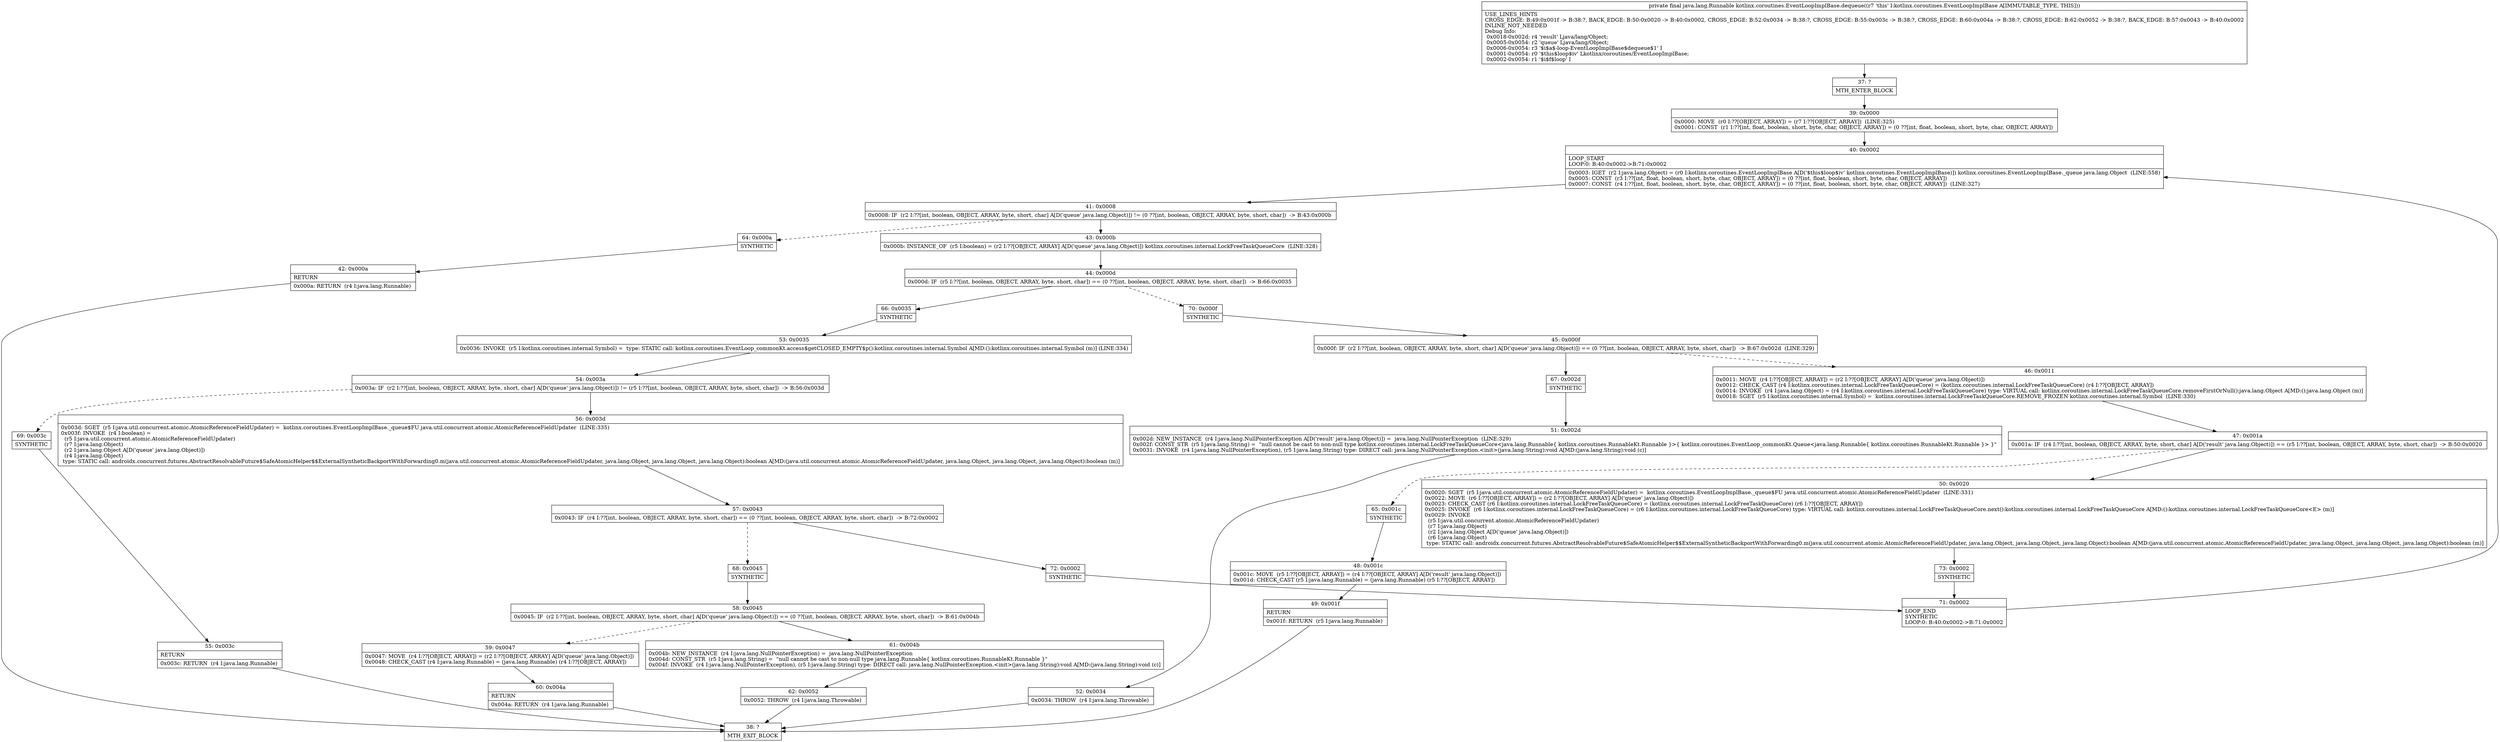 digraph "CFG forkotlinx.coroutines.EventLoopImplBase.dequeue()Ljava\/lang\/Runnable;" {
Node_37 [shape=record,label="{37\:\ ?|MTH_ENTER_BLOCK\l}"];
Node_39 [shape=record,label="{39\:\ 0x0000|0x0000: MOVE  (r0 I:??[OBJECT, ARRAY]) = (r7 I:??[OBJECT, ARRAY])  (LINE:325)\l0x0001: CONST  (r1 I:??[int, float, boolean, short, byte, char, OBJECT, ARRAY]) = (0 ??[int, float, boolean, short, byte, char, OBJECT, ARRAY]) \l}"];
Node_40 [shape=record,label="{40\:\ 0x0002|LOOP_START\lLOOP:0: B:40:0x0002\-\>B:71:0x0002\l|0x0003: IGET  (r2 I:java.lang.Object) = (r0 I:kotlinx.coroutines.EventLoopImplBase A[D('$this$loop$iv' kotlinx.coroutines.EventLoopImplBase)]) kotlinx.coroutines.EventLoopImplBase._queue java.lang.Object  (LINE:558)\l0x0005: CONST  (r3 I:??[int, float, boolean, short, byte, char, OBJECT, ARRAY]) = (0 ??[int, float, boolean, short, byte, char, OBJECT, ARRAY]) \l0x0007: CONST  (r4 I:??[int, float, boolean, short, byte, char, OBJECT, ARRAY]) = (0 ??[int, float, boolean, short, byte, char, OBJECT, ARRAY])  (LINE:327)\l}"];
Node_41 [shape=record,label="{41\:\ 0x0008|0x0008: IF  (r2 I:??[int, boolean, OBJECT, ARRAY, byte, short, char] A[D('queue' java.lang.Object)]) != (0 ??[int, boolean, OBJECT, ARRAY, byte, short, char])  \-\> B:43:0x000b \l}"];
Node_43 [shape=record,label="{43\:\ 0x000b|0x000b: INSTANCE_OF  (r5 I:boolean) = (r2 I:??[OBJECT, ARRAY] A[D('queue' java.lang.Object)]) kotlinx.coroutines.internal.LockFreeTaskQueueCore  (LINE:328)\l}"];
Node_44 [shape=record,label="{44\:\ 0x000d|0x000d: IF  (r5 I:??[int, boolean, OBJECT, ARRAY, byte, short, char]) == (0 ??[int, boolean, OBJECT, ARRAY, byte, short, char])  \-\> B:66:0x0035 \l}"];
Node_66 [shape=record,label="{66\:\ 0x0035|SYNTHETIC\l}"];
Node_53 [shape=record,label="{53\:\ 0x0035|0x0036: INVOKE  (r5 I:kotlinx.coroutines.internal.Symbol) =  type: STATIC call: kotlinx.coroutines.EventLoop_commonKt.access$getCLOSED_EMPTY$p():kotlinx.coroutines.internal.Symbol A[MD:():kotlinx.coroutines.internal.Symbol (m)] (LINE:334)\l}"];
Node_54 [shape=record,label="{54\:\ 0x003a|0x003a: IF  (r2 I:??[int, boolean, OBJECT, ARRAY, byte, short, char] A[D('queue' java.lang.Object)]) != (r5 I:??[int, boolean, OBJECT, ARRAY, byte, short, char])  \-\> B:56:0x003d \l}"];
Node_56 [shape=record,label="{56\:\ 0x003d|0x003d: SGET  (r5 I:java.util.concurrent.atomic.AtomicReferenceFieldUpdater) =  kotlinx.coroutines.EventLoopImplBase._queue$FU java.util.concurrent.atomic.AtomicReferenceFieldUpdater  (LINE:335)\l0x003f: INVOKE  (r4 I:boolean) = \l  (r5 I:java.util.concurrent.atomic.AtomicReferenceFieldUpdater)\l  (r7 I:java.lang.Object)\l  (r2 I:java.lang.Object A[D('queue' java.lang.Object)])\l  (r4 I:java.lang.Object)\l type: STATIC call: androidx.concurrent.futures.AbstractResolvableFuture$SafeAtomicHelper$$ExternalSyntheticBackportWithForwarding0.m(java.util.concurrent.atomic.AtomicReferenceFieldUpdater, java.lang.Object, java.lang.Object, java.lang.Object):boolean A[MD:(java.util.concurrent.atomic.AtomicReferenceFieldUpdater, java.lang.Object, java.lang.Object, java.lang.Object):boolean (m)]\l}"];
Node_57 [shape=record,label="{57\:\ 0x0043|0x0043: IF  (r4 I:??[int, boolean, OBJECT, ARRAY, byte, short, char]) == (0 ??[int, boolean, OBJECT, ARRAY, byte, short, char])  \-\> B:72:0x0002 \l}"];
Node_68 [shape=record,label="{68\:\ 0x0045|SYNTHETIC\l}"];
Node_58 [shape=record,label="{58\:\ 0x0045|0x0045: IF  (r2 I:??[int, boolean, OBJECT, ARRAY, byte, short, char] A[D('queue' java.lang.Object)]) == (0 ??[int, boolean, OBJECT, ARRAY, byte, short, char])  \-\> B:61:0x004b \l}"];
Node_59 [shape=record,label="{59\:\ 0x0047|0x0047: MOVE  (r4 I:??[OBJECT, ARRAY]) = (r2 I:??[OBJECT, ARRAY] A[D('queue' java.lang.Object)]) \l0x0048: CHECK_CAST (r4 I:java.lang.Runnable) = (java.lang.Runnable) (r4 I:??[OBJECT, ARRAY]) \l}"];
Node_60 [shape=record,label="{60\:\ 0x004a|RETURN\l|0x004a: RETURN  (r4 I:java.lang.Runnable) \l}"];
Node_38 [shape=record,label="{38\:\ ?|MTH_EXIT_BLOCK\l}"];
Node_61 [shape=record,label="{61\:\ 0x004b|0x004b: NEW_INSTANCE  (r4 I:java.lang.NullPointerException) =  java.lang.NullPointerException \l0x004d: CONST_STR  (r5 I:java.lang.String) =  \"null cannot be cast to non\-null type java.lang.Runnable\{ kotlinx.coroutines.RunnableKt.Runnable \}\" \l0x004f: INVOKE  (r4 I:java.lang.NullPointerException), (r5 I:java.lang.String) type: DIRECT call: java.lang.NullPointerException.\<init\>(java.lang.String):void A[MD:(java.lang.String):void (c)]\l}"];
Node_62 [shape=record,label="{62\:\ 0x0052|0x0052: THROW  (r4 I:java.lang.Throwable) \l}"];
Node_72 [shape=record,label="{72\:\ 0x0002|SYNTHETIC\l}"];
Node_71 [shape=record,label="{71\:\ 0x0002|LOOP_END\lSYNTHETIC\lLOOP:0: B:40:0x0002\-\>B:71:0x0002\l}"];
Node_69 [shape=record,label="{69\:\ 0x003c|SYNTHETIC\l}"];
Node_55 [shape=record,label="{55\:\ 0x003c|RETURN\l|0x003c: RETURN  (r4 I:java.lang.Runnable) \l}"];
Node_70 [shape=record,label="{70\:\ 0x000f|SYNTHETIC\l}"];
Node_45 [shape=record,label="{45\:\ 0x000f|0x000f: IF  (r2 I:??[int, boolean, OBJECT, ARRAY, byte, short, char] A[D('queue' java.lang.Object)]) == (0 ??[int, boolean, OBJECT, ARRAY, byte, short, char])  \-\> B:67:0x002d  (LINE:329)\l}"];
Node_46 [shape=record,label="{46\:\ 0x0011|0x0011: MOVE  (r4 I:??[OBJECT, ARRAY]) = (r2 I:??[OBJECT, ARRAY] A[D('queue' java.lang.Object)]) \l0x0012: CHECK_CAST (r4 I:kotlinx.coroutines.internal.LockFreeTaskQueueCore) = (kotlinx.coroutines.internal.LockFreeTaskQueueCore) (r4 I:??[OBJECT, ARRAY]) \l0x0014: INVOKE  (r4 I:java.lang.Object) = (r4 I:kotlinx.coroutines.internal.LockFreeTaskQueueCore) type: VIRTUAL call: kotlinx.coroutines.internal.LockFreeTaskQueueCore.removeFirstOrNull():java.lang.Object A[MD:():java.lang.Object (m)]\l0x0018: SGET  (r5 I:kotlinx.coroutines.internal.Symbol) =  kotlinx.coroutines.internal.LockFreeTaskQueueCore.REMOVE_FROZEN kotlinx.coroutines.internal.Symbol  (LINE:330)\l}"];
Node_47 [shape=record,label="{47\:\ 0x001a|0x001a: IF  (r4 I:??[int, boolean, OBJECT, ARRAY, byte, short, char] A[D('result' java.lang.Object)]) == (r5 I:??[int, boolean, OBJECT, ARRAY, byte, short, char])  \-\> B:50:0x0020 \l}"];
Node_50 [shape=record,label="{50\:\ 0x0020|0x0020: SGET  (r5 I:java.util.concurrent.atomic.AtomicReferenceFieldUpdater) =  kotlinx.coroutines.EventLoopImplBase._queue$FU java.util.concurrent.atomic.AtomicReferenceFieldUpdater  (LINE:331)\l0x0022: MOVE  (r6 I:??[OBJECT, ARRAY]) = (r2 I:??[OBJECT, ARRAY] A[D('queue' java.lang.Object)]) \l0x0023: CHECK_CAST (r6 I:kotlinx.coroutines.internal.LockFreeTaskQueueCore) = (kotlinx.coroutines.internal.LockFreeTaskQueueCore) (r6 I:??[OBJECT, ARRAY]) \l0x0025: INVOKE  (r6 I:kotlinx.coroutines.internal.LockFreeTaskQueueCore) = (r6 I:kotlinx.coroutines.internal.LockFreeTaskQueueCore) type: VIRTUAL call: kotlinx.coroutines.internal.LockFreeTaskQueueCore.next():kotlinx.coroutines.internal.LockFreeTaskQueueCore A[MD:():kotlinx.coroutines.internal.LockFreeTaskQueueCore\<E\> (m)]\l0x0029: INVOKE  \l  (r5 I:java.util.concurrent.atomic.AtomicReferenceFieldUpdater)\l  (r7 I:java.lang.Object)\l  (r2 I:java.lang.Object A[D('queue' java.lang.Object)])\l  (r6 I:java.lang.Object)\l type: STATIC call: androidx.concurrent.futures.AbstractResolvableFuture$SafeAtomicHelper$$ExternalSyntheticBackportWithForwarding0.m(java.util.concurrent.atomic.AtomicReferenceFieldUpdater, java.lang.Object, java.lang.Object, java.lang.Object):boolean A[MD:(java.util.concurrent.atomic.AtomicReferenceFieldUpdater, java.lang.Object, java.lang.Object, java.lang.Object):boolean (m)]\l}"];
Node_73 [shape=record,label="{73\:\ 0x0002|SYNTHETIC\l}"];
Node_65 [shape=record,label="{65\:\ 0x001c|SYNTHETIC\l}"];
Node_48 [shape=record,label="{48\:\ 0x001c|0x001c: MOVE  (r5 I:??[OBJECT, ARRAY]) = (r4 I:??[OBJECT, ARRAY] A[D('result' java.lang.Object)]) \l0x001d: CHECK_CAST (r5 I:java.lang.Runnable) = (java.lang.Runnable) (r5 I:??[OBJECT, ARRAY]) \l}"];
Node_49 [shape=record,label="{49\:\ 0x001f|RETURN\l|0x001f: RETURN  (r5 I:java.lang.Runnable) \l}"];
Node_67 [shape=record,label="{67\:\ 0x002d|SYNTHETIC\l}"];
Node_51 [shape=record,label="{51\:\ 0x002d|0x002d: NEW_INSTANCE  (r4 I:java.lang.NullPointerException A[D('result' java.lang.Object)]) =  java.lang.NullPointerException  (LINE:329)\l0x002f: CONST_STR  (r5 I:java.lang.String) =  \"null cannot be cast to non\-null type kotlinx.coroutines.internal.LockFreeTaskQueueCore\<java.lang.Runnable\{ kotlinx.coroutines.RunnableKt.Runnable \}\>\{ kotlinx.coroutines.EventLoop_commonKt.Queue\<java.lang.Runnable\{ kotlinx.coroutines.RunnableKt.Runnable \}\> \}\" \l0x0031: INVOKE  (r4 I:java.lang.NullPointerException), (r5 I:java.lang.String) type: DIRECT call: java.lang.NullPointerException.\<init\>(java.lang.String):void A[MD:(java.lang.String):void (c)]\l}"];
Node_52 [shape=record,label="{52\:\ 0x0034|0x0034: THROW  (r4 I:java.lang.Throwable) \l}"];
Node_64 [shape=record,label="{64\:\ 0x000a|SYNTHETIC\l}"];
Node_42 [shape=record,label="{42\:\ 0x000a|RETURN\l|0x000a: RETURN  (r4 I:java.lang.Runnable) \l}"];
MethodNode[shape=record,label="{private final java.lang.Runnable kotlinx.coroutines.EventLoopImplBase.dequeue((r7 'this' I:kotlinx.coroutines.EventLoopImplBase A[IMMUTABLE_TYPE, THIS]))  | USE_LINES_HINTS\lCROSS_EDGE: B:49:0x001f \-\> B:38:?, BACK_EDGE: B:50:0x0020 \-\> B:40:0x0002, CROSS_EDGE: B:52:0x0034 \-\> B:38:?, CROSS_EDGE: B:55:0x003c \-\> B:38:?, CROSS_EDGE: B:60:0x004a \-\> B:38:?, CROSS_EDGE: B:62:0x0052 \-\> B:38:?, BACK_EDGE: B:57:0x0043 \-\> B:40:0x0002\lINLINE_NOT_NEEDED\lDebug Info:\l  0x0018\-0x002d: r4 'result' Ljava\/lang\/Object;\l  0x0005\-0x0054: r2 'queue' Ljava\/lang\/Object;\l  0x0006\-0x0054: r3 '$i$a$\-loop\-EventLoopImplBase$dequeue$1' I\l  0x0001\-0x0054: r0 '$this$loop$iv' Lkotlinx\/coroutines\/EventLoopImplBase;\l  0x0002\-0x0054: r1 '$i$f$loop' I\l}"];
MethodNode -> Node_37;Node_37 -> Node_39;
Node_39 -> Node_40;
Node_40 -> Node_41;
Node_41 -> Node_43;
Node_41 -> Node_64[style=dashed];
Node_43 -> Node_44;
Node_44 -> Node_66;
Node_44 -> Node_70[style=dashed];
Node_66 -> Node_53;
Node_53 -> Node_54;
Node_54 -> Node_56;
Node_54 -> Node_69[style=dashed];
Node_56 -> Node_57;
Node_57 -> Node_68[style=dashed];
Node_57 -> Node_72;
Node_68 -> Node_58;
Node_58 -> Node_59[style=dashed];
Node_58 -> Node_61;
Node_59 -> Node_60;
Node_60 -> Node_38;
Node_61 -> Node_62;
Node_62 -> Node_38;
Node_72 -> Node_71;
Node_71 -> Node_40;
Node_69 -> Node_55;
Node_55 -> Node_38;
Node_70 -> Node_45;
Node_45 -> Node_46[style=dashed];
Node_45 -> Node_67;
Node_46 -> Node_47;
Node_47 -> Node_50;
Node_47 -> Node_65[style=dashed];
Node_50 -> Node_73;
Node_73 -> Node_71;
Node_65 -> Node_48;
Node_48 -> Node_49;
Node_49 -> Node_38;
Node_67 -> Node_51;
Node_51 -> Node_52;
Node_52 -> Node_38;
Node_64 -> Node_42;
Node_42 -> Node_38;
}

